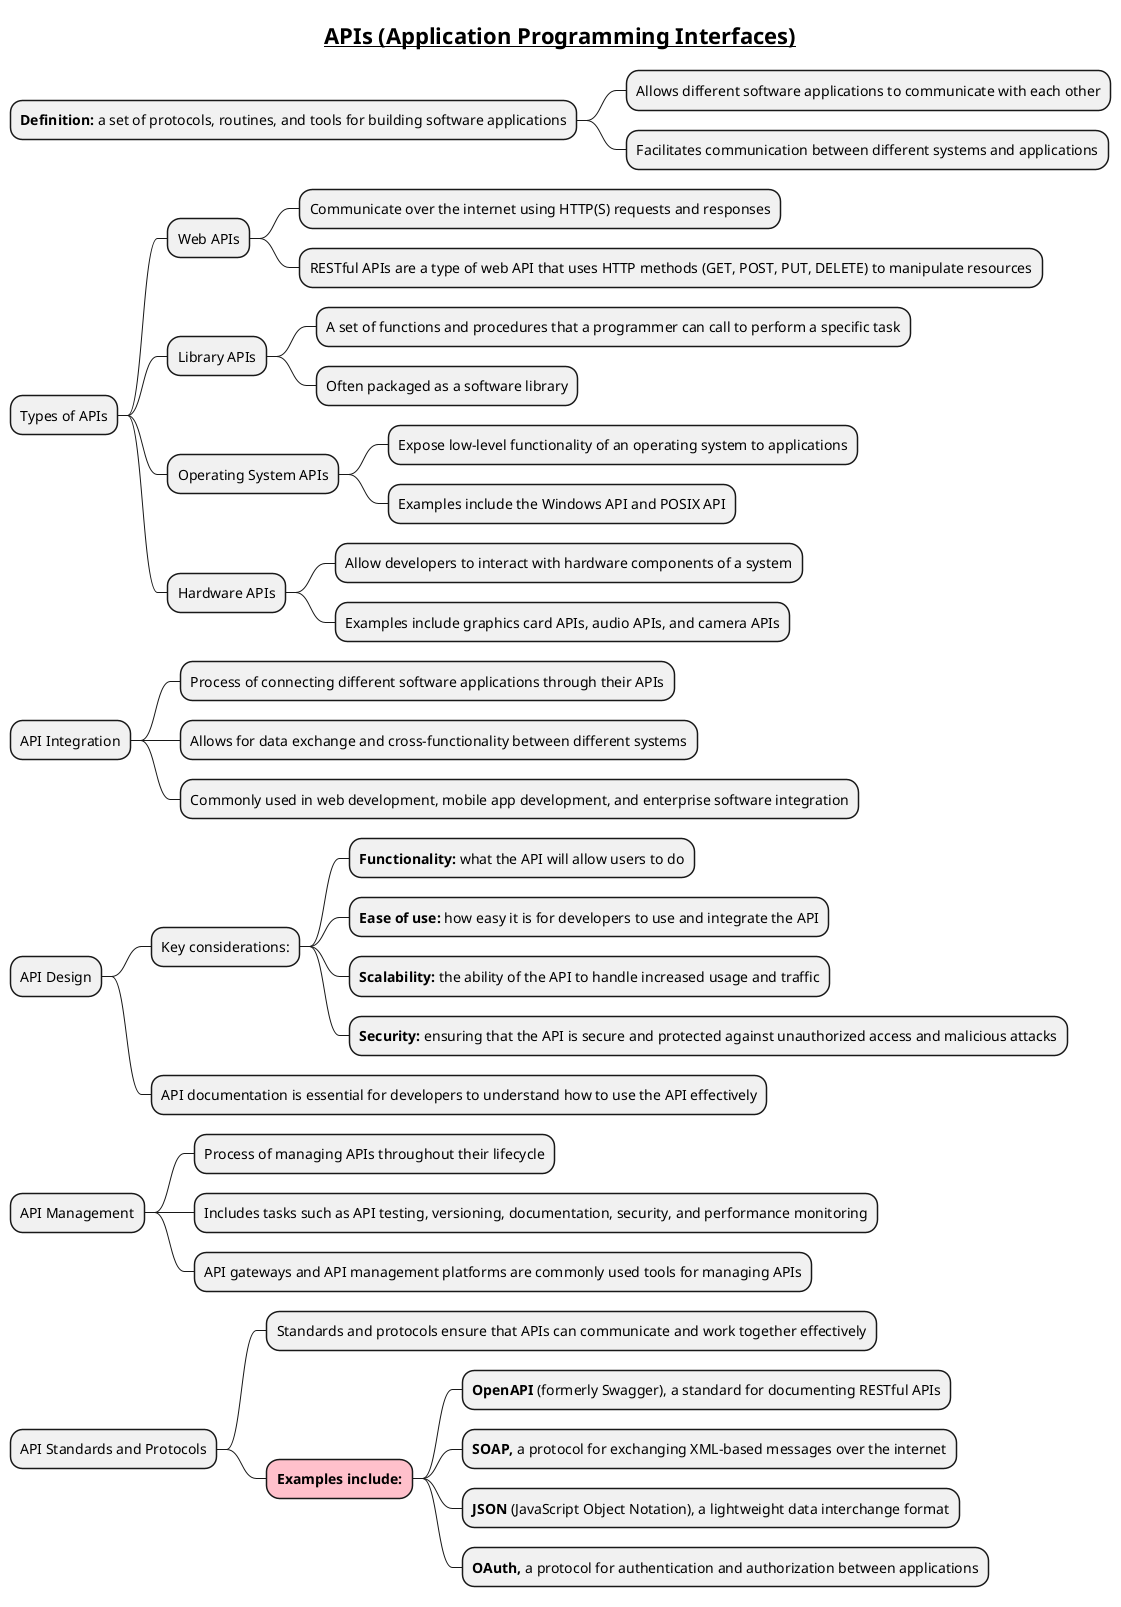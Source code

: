 
@startmindmap
title =__APIs (Application Programming Interfaces)__

* **Definition:** a set of protocols, routines, and tools for building software applications
** Allows different software applications to communicate with each other
** Facilitates communication between different systems and applications

* Types of APIs
** Web APIs
*** Communicate over the internet using HTTP(S) requests and responses
*** RESTful APIs are a type of web API that uses HTTP methods (GET, POST, PUT, DELETE) to manipulate resources
** Library APIs
*** A set of functions and procedures that a programmer can call to perform a specific task
*** Often packaged as a software library
** Operating System APIs
*** Expose low-level functionality of an operating system to applications
*** Examples include the Windows API and POSIX API
** Hardware APIs
*** Allow developers to interact with hardware components of a system
*** Examples include graphics card APIs, audio APIs, and camera APIs

* API Integration
** Process of connecting different software applications through their APIs
** Allows for data exchange and cross-functionality between different systems
** Commonly used in web development, mobile app development, and enterprise software integration

* API Design
** Key considerations:
*** **Functionality:** what the API will allow users to do
*** **Ease of use:** how easy it is for developers to use and integrate the API
*** **Scalability:** the ability of the API to handle increased usage and traffic
*** **Security:** ensuring that the API is secure and protected against unauthorized access and malicious attacks
** API documentation is essential for developers to understand how to use the API effectively

* API Management
** Process of managing APIs throughout their lifecycle
** Includes tasks such as API testing, versioning, documentation, security, and performance monitoring
** API gateways and API management platforms are commonly used tools for managing APIs

* API Standards and Protocols
** Standards and protocols ensure that APIs can communicate and work together effectively
**[#pink] **Examples include:**
*** **OpenAPI **(formerly Swagger), a standard for documenting RESTful APIs
*** **SOAP,** a protocol for exchanging XML-based messages over the internet
*** **JSON **(JavaScript Object Notation), a lightweight data interchange format
*** **OAuth,** a protocol for authentication and authorization between applications

@endmindmap